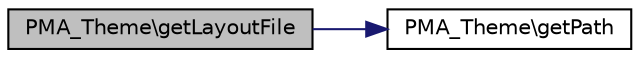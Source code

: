 digraph G
{
  edge [fontname="Helvetica",fontsize="10",labelfontname="Helvetica",labelfontsize="10"];
  node [fontname="Helvetica",fontsize="10",shape=record];
  rankdir="LR";
  Node1 [label="PMA_Theme\\getLayoutFile",height=0.2,width=0.4,color="black", fillcolor="grey75", style="filled" fontcolor="black"];
  Node1 -> Node2 [color="midnightblue",fontsize="10",style="solid",fontname="Helvetica"];
  Node2 [label="PMA_Theme\\getPath",height=0.2,width=0.4,color="black", fillcolor="white", style="filled",URL="$classPMA__Theme.html#ad1f1b40090e2cf8202e0579b137c0792",tooltip="returns path to theme"];
}
